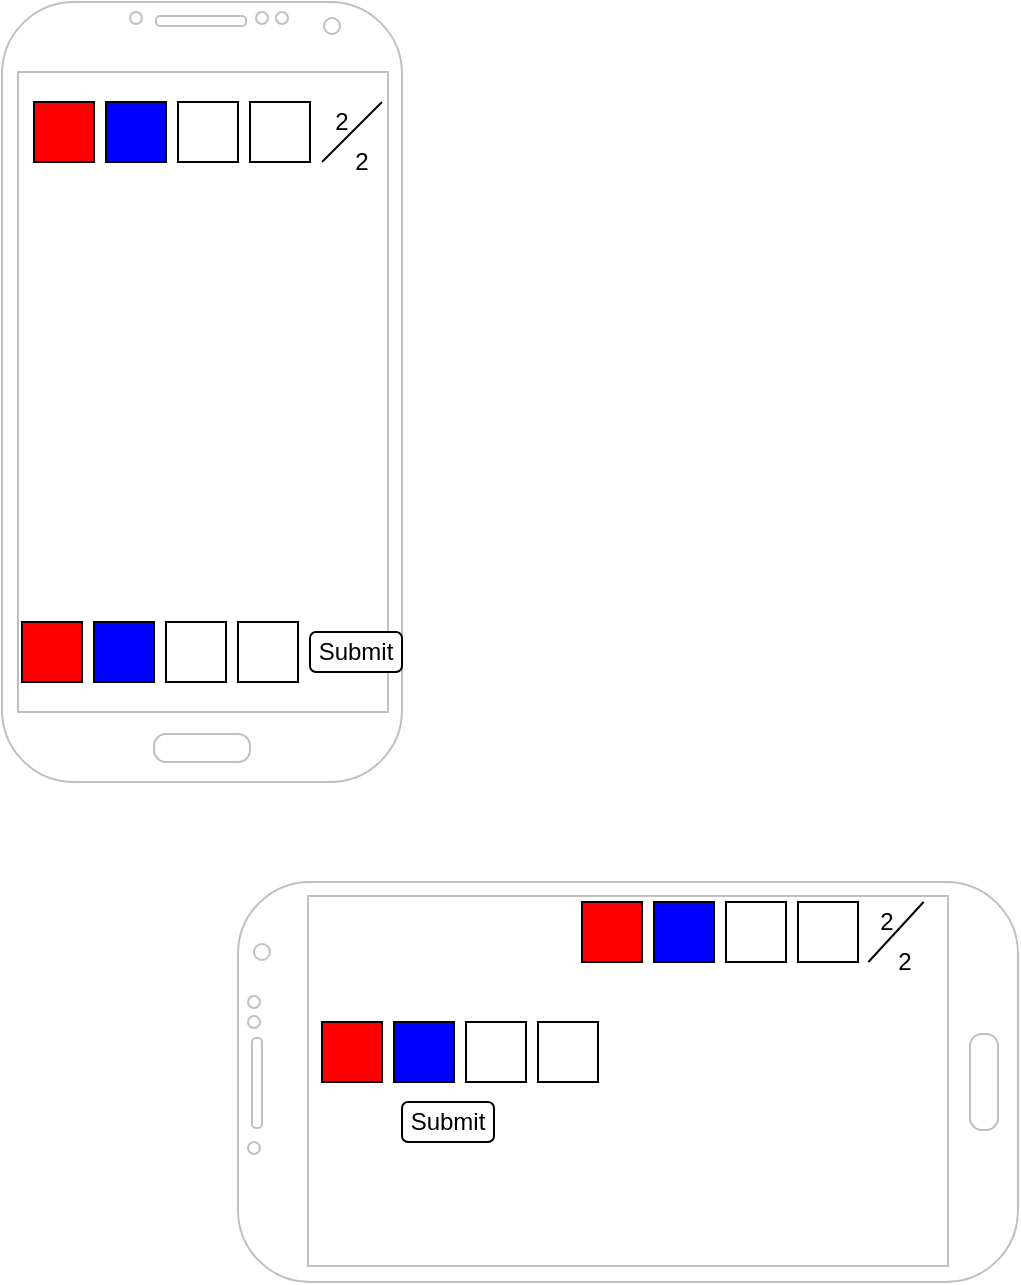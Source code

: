 <mxfile version="13.7.7" type="device"><diagram id="ILtx6-4KYQesgIcrfQlJ" name="Page-1"><mxGraphModel dx="1025" dy="753" grid="1" gridSize="10" guides="1" tooltips="1" connect="1" arrows="1" fold="1" page="1" pageScale="1" pageWidth="850" pageHeight="1100" math="0" shadow="0"><root><mxCell id="0"/><mxCell id="1" parent="0"/><mxCell id="LPwfxQC3zyApeTyRln7R-1" value="" style="verticalLabelPosition=bottom;verticalAlign=top;html=1;shadow=0;dashed=0;strokeWidth=1;shape=mxgraph.android.phone2;strokeColor=#c0c0c0;" parent="1" vertex="1"><mxGeometry x="160" y="80" width="200" height="390" as="geometry"/></mxCell><mxCell id="w-aHoTuUuaD05g2p3ecU-3" value="" style="verticalLabelPosition=bottom;verticalAlign=top;html=1;shadow=0;dashed=0;strokeWidth=1;shape=mxgraph.android.phone2;strokeColor=#c0c0c0;direction=north;" vertex="1" parent="1"><mxGeometry x="278" y="520" width="390" height="200" as="geometry"/></mxCell><mxCell id="w-aHoTuUuaD05g2p3ecU-4" value="" style="group" vertex="1" connectable="0" parent="1"><mxGeometry x="176" y="130" width="184" height="40" as="geometry"/></mxCell><mxCell id="LPwfxQC3zyApeTyRln7R-6" value="" style="rounded=0;whiteSpace=wrap;html=1;fillColor=#FF0000;" parent="w-aHoTuUuaD05g2p3ecU-4" vertex="1"><mxGeometry width="30" height="30" as="geometry"/></mxCell><mxCell id="LPwfxQC3zyApeTyRln7R-7" value="" style="rounded=0;whiteSpace=wrap;html=1;fillColor=#0000FF;" parent="w-aHoTuUuaD05g2p3ecU-4" vertex="1"><mxGeometry x="36" width="30" height="30" as="geometry"/></mxCell><mxCell id="LPwfxQC3zyApeTyRln7R-8" value="" style="rounded=0;whiteSpace=wrap;html=1;" parent="w-aHoTuUuaD05g2p3ecU-4" vertex="1"><mxGeometry x="72" width="30" height="30" as="geometry"/></mxCell><mxCell id="LPwfxQC3zyApeTyRln7R-9" value="" style="rounded=0;whiteSpace=wrap;html=1;" parent="w-aHoTuUuaD05g2p3ecU-4" vertex="1"><mxGeometry x="108" width="30" height="30" as="geometry"/></mxCell><mxCell id="LPwfxQC3zyApeTyRln7R-10" value="" style="endArrow=none;html=1;exitX=0;exitY=0.5;exitDx=0;exitDy=0;" parent="w-aHoTuUuaD05g2p3ecU-4" source="LPwfxQC3zyApeTyRln7R-15" edge="1"><mxGeometry width="50" height="50" relative="1" as="geometry"><mxPoint x="134" y="40" as="sourcePoint"/><mxPoint x="174" as="targetPoint"/></mxGeometry></mxCell><mxCell id="LPwfxQC3zyApeTyRln7R-14" value="2" style="text;html=1;strokeColor=none;fillColor=none;align=center;verticalAlign=middle;whiteSpace=wrap;rounded=0;" parent="w-aHoTuUuaD05g2p3ecU-4" vertex="1"><mxGeometry x="134" width="40" height="20" as="geometry"/></mxCell><mxCell id="LPwfxQC3zyApeTyRln7R-15" value="2" style="text;html=1;strokeColor=none;fillColor=none;align=center;verticalAlign=middle;whiteSpace=wrap;rounded=0;" parent="w-aHoTuUuaD05g2p3ecU-4" vertex="1"><mxGeometry x="144" y="20" width="40" height="20" as="geometry"/></mxCell><mxCell id="w-aHoTuUuaD05g2p3ecU-5" value="" style="group" vertex="1" connectable="0" parent="1"><mxGeometry x="450" y="530" width="184" height="40" as="geometry"/></mxCell><mxCell id="w-aHoTuUuaD05g2p3ecU-6" value="" style="rounded=0;whiteSpace=wrap;html=1;fillColor=#FF0000;" vertex="1" parent="w-aHoTuUuaD05g2p3ecU-5"><mxGeometry width="30" height="30" as="geometry"/></mxCell><mxCell id="w-aHoTuUuaD05g2p3ecU-7" value="" style="rounded=0;whiteSpace=wrap;html=1;fillColor=#0000FF;" vertex="1" parent="w-aHoTuUuaD05g2p3ecU-5"><mxGeometry x="36" width="30" height="30" as="geometry"/></mxCell><mxCell id="w-aHoTuUuaD05g2p3ecU-8" value="" style="rounded=0;whiteSpace=wrap;html=1;" vertex="1" parent="w-aHoTuUuaD05g2p3ecU-5"><mxGeometry x="72" width="30" height="30" as="geometry"/></mxCell><mxCell id="w-aHoTuUuaD05g2p3ecU-9" value="" style="rounded=0;whiteSpace=wrap;html=1;" vertex="1" parent="w-aHoTuUuaD05g2p3ecU-5"><mxGeometry x="108" width="30" height="30" as="geometry"/></mxCell><mxCell id="w-aHoTuUuaD05g2p3ecU-21" value="" style="group" vertex="1" connectable="0" parent="w-aHoTuUuaD05g2p3ecU-5"><mxGeometry x="134" width="46" height="40" as="geometry"/></mxCell><mxCell id="w-aHoTuUuaD05g2p3ecU-10" value="" style="endArrow=none;html=1;exitX=0;exitY=0.5;exitDx=0;exitDy=0;" edge="1" parent="w-aHoTuUuaD05g2p3ecU-21" source="w-aHoTuUuaD05g2p3ecU-12"><mxGeometry width="50" height="50" relative="1" as="geometry"><mxPoint y="40" as="sourcePoint"/><mxPoint x="36.8" as="targetPoint"/></mxGeometry></mxCell><mxCell id="w-aHoTuUuaD05g2p3ecU-11" value="2" style="text;html=1;strokeColor=none;fillColor=none;align=center;verticalAlign=middle;whiteSpace=wrap;rounded=0;" vertex="1" parent="w-aHoTuUuaD05g2p3ecU-21"><mxGeometry width="36.8" height="20" as="geometry"/></mxCell><mxCell id="w-aHoTuUuaD05g2p3ecU-12" value="2" style="text;html=1;strokeColor=none;fillColor=none;align=center;verticalAlign=middle;whiteSpace=wrap;rounded=0;" vertex="1" parent="w-aHoTuUuaD05g2p3ecU-21"><mxGeometry x="9.2" y="20" width="36.8" height="20" as="geometry"/></mxCell><mxCell id="w-aHoTuUuaD05g2p3ecU-13" value="" style="group" vertex="1" connectable="0" parent="1"><mxGeometry x="170" y="390" width="190" height="30" as="geometry"/></mxCell><mxCell id="LPwfxQC3zyApeTyRln7R-2" value="" style="rounded=0;whiteSpace=wrap;html=1;fillColor=#FF0000;" parent="w-aHoTuUuaD05g2p3ecU-13" vertex="1"><mxGeometry width="30" height="30" as="geometry"/></mxCell><mxCell id="LPwfxQC3zyApeTyRln7R-3" value="" style="rounded=0;whiteSpace=wrap;html=1;fillColor=#0000FF;" parent="w-aHoTuUuaD05g2p3ecU-13" vertex="1"><mxGeometry x="36" width="30" height="30" as="geometry"/></mxCell><mxCell id="LPwfxQC3zyApeTyRln7R-4" value="" style="rounded=0;whiteSpace=wrap;html=1;" parent="w-aHoTuUuaD05g2p3ecU-13" vertex="1"><mxGeometry x="72" width="30" height="30" as="geometry"/></mxCell><mxCell id="LPwfxQC3zyApeTyRln7R-5" value="" style="rounded=0;whiteSpace=wrap;html=1;" parent="w-aHoTuUuaD05g2p3ecU-13" vertex="1"><mxGeometry x="108" width="30" height="30" as="geometry"/></mxCell><mxCell id="w-aHoTuUuaD05g2p3ecU-1" value="Submit" style="rounded=1;whiteSpace=wrap;html=1;" vertex="1" parent="w-aHoTuUuaD05g2p3ecU-13"><mxGeometry x="144" y="5" width="46" height="20" as="geometry"/></mxCell><mxCell id="w-aHoTuUuaD05g2p3ecU-20" value="" style="group" vertex="1" connectable="0" parent="1"><mxGeometry x="320" y="590" width="190" height="30" as="geometry"/></mxCell><mxCell id="w-aHoTuUuaD05g2p3ecU-14" value="" style="group" vertex="1" connectable="0" parent="w-aHoTuUuaD05g2p3ecU-20"><mxGeometry width="190" height="30" as="geometry"/></mxCell><mxCell id="w-aHoTuUuaD05g2p3ecU-15" value="" style="rounded=0;whiteSpace=wrap;html=1;fillColor=#FF0000;" vertex="1" parent="w-aHoTuUuaD05g2p3ecU-14"><mxGeometry width="30" height="30" as="geometry"/></mxCell><mxCell id="w-aHoTuUuaD05g2p3ecU-16" value="" style="rounded=0;whiteSpace=wrap;html=1;fillColor=#0000FF;" vertex="1" parent="w-aHoTuUuaD05g2p3ecU-14"><mxGeometry x="36" width="30" height="30" as="geometry"/></mxCell><mxCell id="w-aHoTuUuaD05g2p3ecU-17" value="" style="rounded=0;whiteSpace=wrap;html=1;" vertex="1" parent="w-aHoTuUuaD05g2p3ecU-14"><mxGeometry x="72" width="30" height="30" as="geometry"/></mxCell><mxCell id="w-aHoTuUuaD05g2p3ecU-18" value="" style="rounded=0;whiteSpace=wrap;html=1;" vertex="1" parent="w-aHoTuUuaD05g2p3ecU-14"><mxGeometry x="108" width="30" height="30" as="geometry"/></mxCell><mxCell id="w-aHoTuUuaD05g2p3ecU-19" value="Submit" style="rounded=1;whiteSpace=wrap;html=1;" vertex="1" parent="1"><mxGeometry x="360" y="630" width="46" height="20" as="geometry"/></mxCell></root></mxGraphModel></diagram></mxfile>